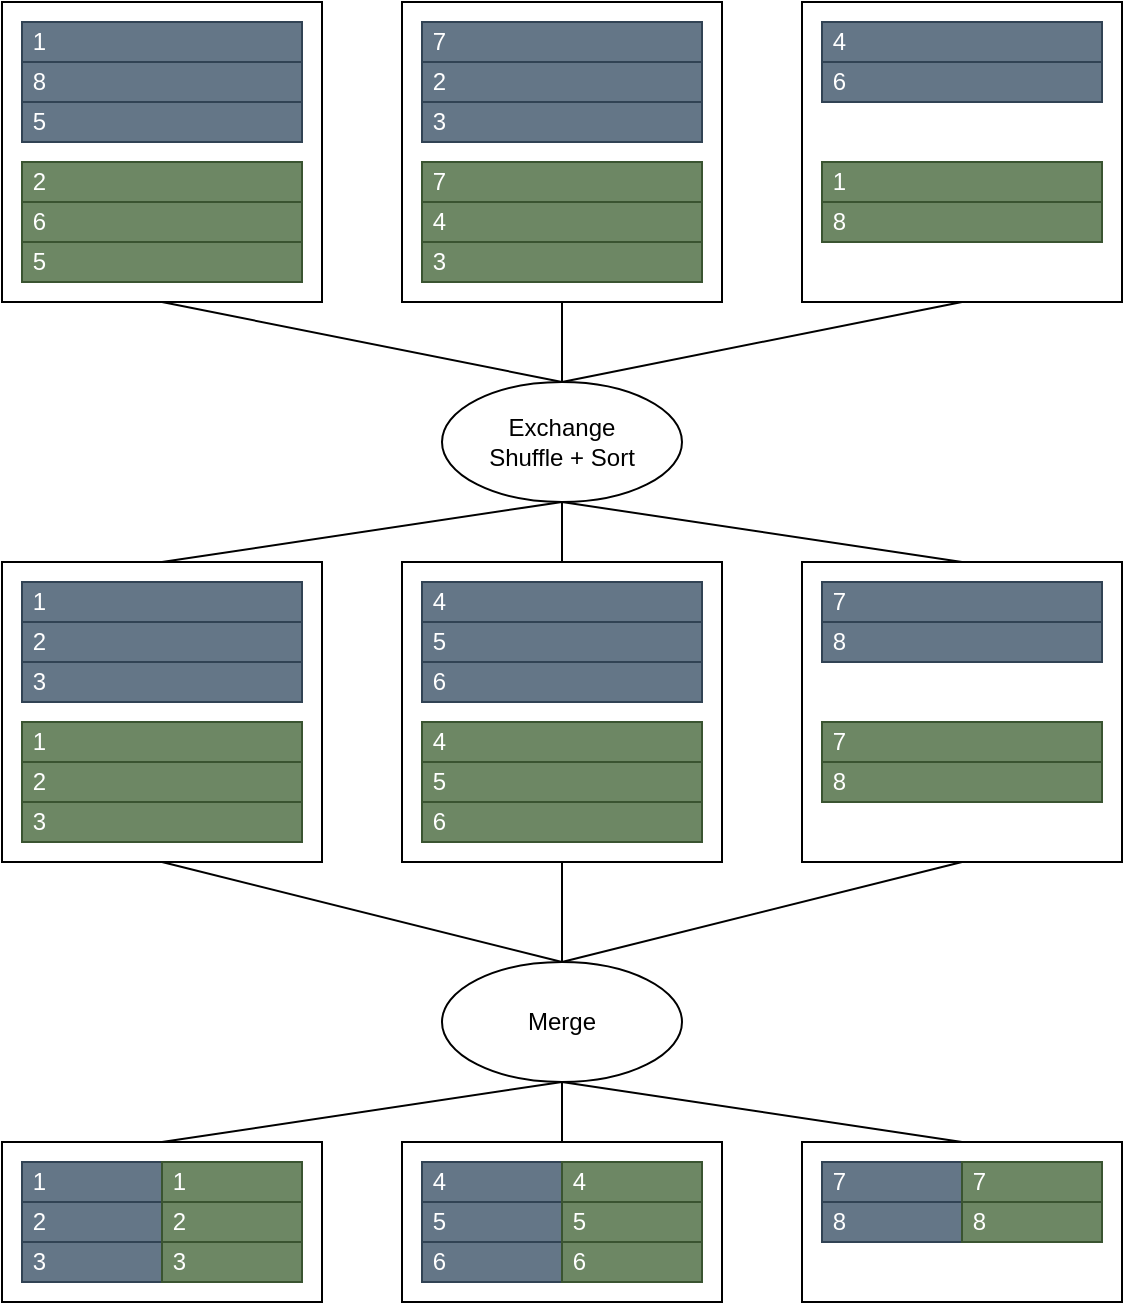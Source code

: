 <mxfile version="22.1.16" type="device">
  <diagram name="Page-1" id="3Mp0PbwUktRYAPY-RzWA">
    <mxGraphModel dx="752" dy="531" grid="1" gridSize="10" guides="1" tooltips="1" connect="1" arrows="1" fold="1" page="1" pageScale="1" pageWidth="827" pageHeight="1169" math="0" shadow="0">
      <root>
        <mxCell id="0" />
        <mxCell id="1" parent="0" />
        <mxCell id="UlQWl9-wMikR5g_MKxwP-54" style="rounded=0;orthogonalLoop=1;jettySize=auto;html=1;exitX=0.5;exitY=1;exitDx=0;exitDy=0;entryX=0.5;entryY=0;entryDx=0;entryDy=0;endArrow=none;endFill=0;" edge="1" parent="1" source="UlQWl9-wMikR5g_MKxwP-1" target="UlQWl9-wMikR5g_MKxwP-28">
          <mxGeometry relative="1" as="geometry" />
        </mxCell>
        <mxCell id="UlQWl9-wMikR5g_MKxwP-1" value="" style="rounded=0;whiteSpace=wrap;html=1;" vertex="1" parent="1">
          <mxGeometry x="40" y="40" width="160" height="150" as="geometry" />
        </mxCell>
        <mxCell id="UlQWl9-wMikR5g_MKxwP-5" value="" style="group;fillColor=#fad9d5;strokeColor=#ae4132;" vertex="1" connectable="0" parent="1">
          <mxGeometry x="50" y="50" width="140" height="60" as="geometry" />
        </mxCell>
        <mxCell id="UlQWl9-wMikR5g_MKxwP-2" value="&amp;nbsp;1" style="rounded=0;whiteSpace=wrap;html=1;align=left;fillColor=#647687;strokeColor=#314354;fontColor=#ffffff;" vertex="1" parent="UlQWl9-wMikR5g_MKxwP-5">
          <mxGeometry width="140" height="20" as="geometry" />
        </mxCell>
        <mxCell id="UlQWl9-wMikR5g_MKxwP-3" value="&amp;nbsp;8" style="rounded=0;whiteSpace=wrap;html=1;align=left;fillColor=#647687;strokeColor=#314354;fontColor=#ffffff;" vertex="1" parent="UlQWl9-wMikR5g_MKxwP-5">
          <mxGeometry y="20" width="140" height="20" as="geometry" />
        </mxCell>
        <mxCell id="UlQWl9-wMikR5g_MKxwP-4" value="&amp;nbsp;5" style="rounded=0;whiteSpace=wrap;html=1;align=left;fillColor=#647687;strokeColor=#314354;fontColor=#ffffff;" vertex="1" parent="UlQWl9-wMikR5g_MKxwP-5">
          <mxGeometry y="40" width="140" height="20" as="geometry" />
        </mxCell>
        <mxCell id="UlQWl9-wMikR5g_MKxwP-6" value="" style="group" vertex="1" connectable="0" parent="1">
          <mxGeometry x="50" y="120" width="140" height="60" as="geometry" />
        </mxCell>
        <mxCell id="UlQWl9-wMikR5g_MKxwP-7" value="&amp;nbsp;2" style="rounded=0;whiteSpace=wrap;html=1;align=left;fillColor=#6d8764;fontColor=#ffffff;strokeColor=#3A5431;" vertex="1" parent="UlQWl9-wMikR5g_MKxwP-6">
          <mxGeometry width="140" height="20" as="geometry" />
        </mxCell>
        <mxCell id="UlQWl9-wMikR5g_MKxwP-8" value="&amp;nbsp;6" style="rounded=0;whiteSpace=wrap;html=1;align=left;fillColor=#6d8764;fontColor=#ffffff;strokeColor=#3A5431;" vertex="1" parent="UlQWl9-wMikR5g_MKxwP-6">
          <mxGeometry y="20" width="140" height="20" as="geometry" />
        </mxCell>
        <mxCell id="UlQWl9-wMikR5g_MKxwP-9" value="&amp;nbsp;5" style="rounded=0;whiteSpace=wrap;html=1;align=left;fillColor=#6d8764;fontColor=#ffffff;strokeColor=#3A5431;" vertex="1" parent="UlQWl9-wMikR5g_MKxwP-6">
          <mxGeometry y="40" width="140" height="20" as="geometry" />
        </mxCell>
        <mxCell id="UlQWl9-wMikR5g_MKxwP-10" value="" style="rounded=0;whiteSpace=wrap;html=1;" vertex="1" parent="1">
          <mxGeometry x="240" y="40" width="160" height="150" as="geometry" />
        </mxCell>
        <mxCell id="UlQWl9-wMikR5g_MKxwP-11" value="" style="group" vertex="1" connectable="0" parent="1">
          <mxGeometry x="250" y="50" width="140" height="60" as="geometry" />
        </mxCell>
        <mxCell id="UlQWl9-wMikR5g_MKxwP-12" value="&amp;nbsp;7" style="rounded=0;whiteSpace=wrap;html=1;align=left;fillColor=#647687;fontColor=#ffffff;strokeColor=#314354;" vertex="1" parent="UlQWl9-wMikR5g_MKxwP-11">
          <mxGeometry width="140" height="20" as="geometry" />
        </mxCell>
        <mxCell id="UlQWl9-wMikR5g_MKxwP-13" value="&amp;nbsp;2" style="rounded=0;whiteSpace=wrap;html=1;align=left;fillColor=#647687;fontColor=#ffffff;strokeColor=#314354;" vertex="1" parent="UlQWl9-wMikR5g_MKxwP-11">
          <mxGeometry y="20" width="140" height="20" as="geometry" />
        </mxCell>
        <mxCell id="UlQWl9-wMikR5g_MKxwP-14" value="&amp;nbsp;3" style="rounded=0;whiteSpace=wrap;html=1;align=left;fillColor=#647687;fontColor=#ffffff;strokeColor=#314354;" vertex="1" parent="UlQWl9-wMikR5g_MKxwP-11">
          <mxGeometry y="40" width="140" height="20" as="geometry" />
        </mxCell>
        <mxCell id="UlQWl9-wMikR5g_MKxwP-15" value="" style="group" vertex="1" connectable="0" parent="1">
          <mxGeometry x="250" y="120" width="140" height="60" as="geometry" />
        </mxCell>
        <mxCell id="UlQWl9-wMikR5g_MKxwP-16" value="&amp;nbsp;7" style="rounded=0;whiteSpace=wrap;html=1;align=left;fillColor=#6d8764;fontColor=#ffffff;strokeColor=#3A5431;" vertex="1" parent="UlQWl9-wMikR5g_MKxwP-15">
          <mxGeometry width="140" height="20" as="geometry" />
        </mxCell>
        <mxCell id="UlQWl9-wMikR5g_MKxwP-17" value="&amp;nbsp;4" style="rounded=0;whiteSpace=wrap;html=1;align=left;fillColor=#6d8764;fontColor=#ffffff;strokeColor=#3A5431;" vertex="1" parent="UlQWl9-wMikR5g_MKxwP-15">
          <mxGeometry y="20" width="140" height="20" as="geometry" />
        </mxCell>
        <mxCell id="UlQWl9-wMikR5g_MKxwP-18" value="&amp;nbsp;3" style="rounded=0;whiteSpace=wrap;html=1;align=left;fillColor=#6d8764;fontColor=#ffffff;strokeColor=#3A5431;" vertex="1" parent="UlQWl9-wMikR5g_MKxwP-15">
          <mxGeometry y="40" width="140" height="20" as="geometry" />
        </mxCell>
        <mxCell id="UlQWl9-wMikR5g_MKxwP-19" value="" style="rounded=0;whiteSpace=wrap;html=1;" vertex="1" parent="1">
          <mxGeometry x="440" y="40" width="160" height="150" as="geometry" />
        </mxCell>
        <mxCell id="UlQWl9-wMikR5g_MKxwP-20" value="" style="group" vertex="1" connectable="0" parent="1">
          <mxGeometry x="450" y="50" width="140" height="60" as="geometry" />
        </mxCell>
        <mxCell id="UlQWl9-wMikR5g_MKxwP-21" value="&amp;nbsp;4" style="rounded=0;whiteSpace=wrap;html=1;align=left;fillColor=#647687;fontColor=#ffffff;strokeColor=#314354;" vertex="1" parent="UlQWl9-wMikR5g_MKxwP-20">
          <mxGeometry width="140" height="20" as="geometry" />
        </mxCell>
        <mxCell id="UlQWl9-wMikR5g_MKxwP-22" value="&amp;nbsp;6" style="rounded=0;whiteSpace=wrap;html=1;align=left;fillColor=#647687;fontColor=#ffffff;strokeColor=#314354;" vertex="1" parent="UlQWl9-wMikR5g_MKxwP-20">
          <mxGeometry y="20" width="140" height="20" as="geometry" />
        </mxCell>
        <mxCell id="UlQWl9-wMikR5g_MKxwP-24" value="" style="group" vertex="1" connectable="0" parent="1">
          <mxGeometry x="450" y="120" width="140" height="60" as="geometry" />
        </mxCell>
        <mxCell id="UlQWl9-wMikR5g_MKxwP-25" value="&amp;nbsp;1" style="rounded=0;whiteSpace=wrap;html=1;align=left;fillColor=#6d8764;fontColor=#ffffff;strokeColor=#3A5431;" vertex="1" parent="UlQWl9-wMikR5g_MKxwP-24">
          <mxGeometry width="140" height="20" as="geometry" />
        </mxCell>
        <mxCell id="UlQWl9-wMikR5g_MKxwP-26" value="&amp;nbsp;8" style="rounded=0;whiteSpace=wrap;html=1;align=left;fillColor=#6d8764;fontColor=#ffffff;strokeColor=#3A5431;" vertex="1" parent="UlQWl9-wMikR5g_MKxwP-24">
          <mxGeometry y="20" width="140" height="20" as="geometry" />
        </mxCell>
        <mxCell id="UlQWl9-wMikR5g_MKxwP-28" value="Exchange&lt;br&gt;Shuffle + Sort" style="ellipse;whiteSpace=wrap;html=1;" vertex="1" parent="1">
          <mxGeometry x="260" y="230" width="120" height="60" as="geometry" />
        </mxCell>
        <mxCell id="UlQWl9-wMikR5g_MKxwP-29" value="" style="rounded=0;whiteSpace=wrap;html=1;" vertex="1" parent="1">
          <mxGeometry x="40" y="320" width="160" height="150" as="geometry" />
        </mxCell>
        <mxCell id="UlQWl9-wMikR5g_MKxwP-30" value="" style="group;fillColor=#fad9d5;strokeColor=#ae4132;" vertex="1" connectable="0" parent="1">
          <mxGeometry x="50" y="330" width="140" height="60" as="geometry" />
        </mxCell>
        <mxCell id="UlQWl9-wMikR5g_MKxwP-31" value="&amp;nbsp;1" style="rounded=0;whiteSpace=wrap;html=1;align=left;fillColor=#647687;fontColor=#ffffff;strokeColor=#314354;" vertex="1" parent="UlQWl9-wMikR5g_MKxwP-30">
          <mxGeometry width="140" height="20" as="geometry" />
        </mxCell>
        <mxCell id="UlQWl9-wMikR5g_MKxwP-32" value="&amp;nbsp;2" style="rounded=0;whiteSpace=wrap;html=1;align=left;fillColor=#647687;fontColor=#ffffff;strokeColor=#314354;" vertex="1" parent="UlQWl9-wMikR5g_MKxwP-30">
          <mxGeometry y="20" width="140" height="20" as="geometry" />
        </mxCell>
        <mxCell id="UlQWl9-wMikR5g_MKxwP-33" value="&amp;nbsp;3" style="rounded=0;whiteSpace=wrap;html=1;align=left;fillColor=#647687;fontColor=#ffffff;strokeColor=#314354;" vertex="1" parent="UlQWl9-wMikR5g_MKxwP-30">
          <mxGeometry y="40" width="140" height="20" as="geometry" />
        </mxCell>
        <mxCell id="UlQWl9-wMikR5g_MKxwP-34" value="" style="group" vertex="1" connectable="0" parent="1">
          <mxGeometry x="50" y="400" width="140" height="60" as="geometry" />
        </mxCell>
        <mxCell id="UlQWl9-wMikR5g_MKxwP-35" value="&amp;nbsp;1" style="rounded=0;whiteSpace=wrap;html=1;align=left;fillColor=#6d8764;fontColor=#ffffff;strokeColor=#3A5431;" vertex="1" parent="UlQWl9-wMikR5g_MKxwP-34">
          <mxGeometry width="140" height="20" as="geometry" />
        </mxCell>
        <mxCell id="UlQWl9-wMikR5g_MKxwP-36" value="&amp;nbsp;2" style="rounded=0;whiteSpace=wrap;html=1;align=left;fillColor=#6d8764;fontColor=#ffffff;strokeColor=#3A5431;" vertex="1" parent="UlQWl9-wMikR5g_MKxwP-34">
          <mxGeometry y="20" width="140" height="20" as="geometry" />
        </mxCell>
        <mxCell id="UlQWl9-wMikR5g_MKxwP-37" value="&amp;nbsp;3" style="rounded=0;whiteSpace=wrap;html=1;align=left;fillColor=#6d8764;fontColor=#ffffff;strokeColor=#3A5431;" vertex="1" parent="UlQWl9-wMikR5g_MKxwP-34">
          <mxGeometry y="40" width="140" height="20" as="geometry" />
        </mxCell>
        <mxCell id="UlQWl9-wMikR5g_MKxwP-38" value="" style="rounded=0;whiteSpace=wrap;html=1;" vertex="1" parent="1">
          <mxGeometry x="240" y="320" width="160" height="150" as="geometry" />
        </mxCell>
        <mxCell id="UlQWl9-wMikR5g_MKxwP-39" value="" style="group" vertex="1" connectable="0" parent="1">
          <mxGeometry x="250" y="330" width="140" height="60" as="geometry" />
        </mxCell>
        <mxCell id="UlQWl9-wMikR5g_MKxwP-40" value="&amp;nbsp;4" style="rounded=0;whiteSpace=wrap;html=1;align=left;fillColor=#647687;fontColor=#ffffff;strokeColor=#314354;" vertex="1" parent="UlQWl9-wMikR5g_MKxwP-39">
          <mxGeometry width="140" height="20" as="geometry" />
        </mxCell>
        <mxCell id="UlQWl9-wMikR5g_MKxwP-41" value="&amp;nbsp;5" style="rounded=0;whiteSpace=wrap;html=1;align=left;fillColor=#647687;fontColor=#ffffff;strokeColor=#314354;" vertex="1" parent="UlQWl9-wMikR5g_MKxwP-39">
          <mxGeometry y="20" width="140" height="20" as="geometry" />
        </mxCell>
        <mxCell id="UlQWl9-wMikR5g_MKxwP-42" value="&amp;nbsp;6" style="rounded=0;whiteSpace=wrap;html=1;align=left;fillColor=#647687;fontColor=#ffffff;strokeColor=#314354;" vertex="1" parent="UlQWl9-wMikR5g_MKxwP-39">
          <mxGeometry y="40" width="140" height="20" as="geometry" />
        </mxCell>
        <mxCell id="UlQWl9-wMikR5g_MKxwP-43" value="" style="group" vertex="1" connectable="0" parent="1">
          <mxGeometry x="250" y="400" width="140" height="60" as="geometry" />
        </mxCell>
        <mxCell id="UlQWl9-wMikR5g_MKxwP-44" value="&amp;nbsp;4" style="rounded=0;whiteSpace=wrap;html=1;align=left;fillColor=#6d8764;fontColor=#ffffff;strokeColor=#3A5431;" vertex="1" parent="UlQWl9-wMikR5g_MKxwP-43">
          <mxGeometry width="140" height="20" as="geometry" />
        </mxCell>
        <mxCell id="UlQWl9-wMikR5g_MKxwP-45" value="&amp;nbsp;5" style="rounded=0;whiteSpace=wrap;html=1;align=left;fillColor=#6d8764;fontColor=#ffffff;strokeColor=#3A5431;" vertex="1" parent="UlQWl9-wMikR5g_MKxwP-43">
          <mxGeometry y="20" width="140" height="20" as="geometry" />
        </mxCell>
        <mxCell id="UlQWl9-wMikR5g_MKxwP-46" value="&amp;nbsp;6" style="rounded=0;whiteSpace=wrap;html=1;align=left;fillColor=#6d8764;fontColor=#ffffff;strokeColor=#3A5431;" vertex="1" parent="UlQWl9-wMikR5g_MKxwP-43">
          <mxGeometry y="40" width="140" height="20" as="geometry" />
        </mxCell>
        <mxCell id="UlQWl9-wMikR5g_MKxwP-47" value="" style="rounded=0;whiteSpace=wrap;html=1;" vertex="1" parent="1">
          <mxGeometry x="440" y="320" width="160" height="150" as="geometry" />
        </mxCell>
        <mxCell id="UlQWl9-wMikR5g_MKxwP-48" value="" style="group" vertex="1" connectable="0" parent="1">
          <mxGeometry x="450" y="330" width="140" height="60" as="geometry" />
        </mxCell>
        <mxCell id="UlQWl9-wMikR5g_MKxwP-49" value="&amp;nbsp;7" style="rounded=0;whiteSpace=wrap;html=1;align=left;fillColor=#647687;fontColor=#ffffff;strokeColor=#314354;" vertex="1" parent="UlQWl9-wMikR5g_MKxwP-48">
          <mxGeometry width="140" height="20" as="geometry" />
        </mxCell>
        <mxCell id="UlQWl9-wMikR5g_MKxwP-50" value="&amp;nbsp;8" style="rounded=0;whiteSpace=wrap;html=1;align=left;fillColor=#647687;fontColor=#ffffff;strokeColor=#314354;" vertex="1" parent="UlQWl9-wMikR5g_MKxwP-48">
          <mxGeometry y="20" width="140" height="20" as="geometry" />
        </mxCell>
        <mxCell id="UlQWl9-wMikR5g_MKxwP-51" value="" style="group" vertex="1" connectable="0" parent="1">
          <mxGeometry x="450" y="400" width="140" height="60" as="geometry" />
        </mxCell>
        <mxCell id="UlQWl9-wMikR5g_MKxwP-52" value="&amp;nbsp;7" style="rounded=0;whiteSpace=wrap;html=1;align=left;fillColor=#6d8764;fontColor=#ffffff;strokeColor=#3A5431;" vertex="1" parent="UlQWl9-wMikR5g_MKxwP-51">
          <mxGeometry width="140" height="20" as="geometry" />
        </mxCell>
        <mxCell id="UlQWl9-wMikR5g_MKxwP-53" value="&amp;nbsp;8" style="rounded=0;whiteSpace=wrap;html=1;align=left;fillColor=#6d8764;fontColor=#ffffff;strokeColor=#3A5431;" vertex="1" parent="UlQWl9-wMikR5g_MKxwP-51">
          <mxGeometry y="20" width="140" height="20" as="geometry" />
        </mxCell>
        <mxCell id="UlQWl9-wMikR5g_MKxwP-55" style="rounded=0;orthogonalLoop=1;jettySize=auto;html=1;exitX=0.5;exitY=0;exitDx=0;exitDy=0;entryX=0.5;entryY=1;entryDx=0;entryDy=0;endArrow=none;endFill=0;" edge="1" parent="1" source="UlQWl9-wMikR5g_MKxwP-28" target="UlQWl9-wMikR5g_MKxwP-19">
          <mxGeometry relative="1" as="geometry">
            <mxPoint x="130" y="200" as="sourcePoint" />
            <mxPoint x="330" y="240" as="targetPoint" />
          </mxGeometry>
        </mxCell>
        <mxCell id="UlQWl9-wMikR5g_MKxwP-56" style="rounded=0;orthogonalLoop=1;jettySize=auto;html=1;entryX=0.5;entryY=0;entryDx=0;entryDy=0;endArrow=none;endFill=0;" edge="1" parent="1" target="UlQWl9-wMikR5g_MKxwP-38">
          <mxGeometry relative="1" as="geometry">
            <mxPoint x="320" y="290" as="sourcePoint" />
            <mxPoint x="530" y="200" as="targetPoint" />
          </mxGeometry>
        </mxCell>
        <mxCell id="UlQWl9-wMikR5g_MKxwP-57" style="rounded=0;orthogonalLoop=1;jettySize=auto;html=1;exitX=0.5;exitY=1;exitDx=0;exitDy=0;entryX=0.5;entryY=0;entryDx=0;entryDy=0;endArrow=none;endFill=0;" edge="1" parent="1" source="UlQWl9-wMikR5g_MKxwP-28" target="UlQWl9-wMikR5g_MKxwP-29">
          <mxGeometry relative="1" as="geometry">
            <mxPoint x="340" y="250" as="sourcePoint" />
            <mxPoint x="540" y="210" as="targetPoint" />
          </mxGeometry>
        </mxCell>
        <mxCell id="UlQWl9-wMikR5g_MKxwP-58" style="rounded=0;orthogonalLoop=1;jettySize=auto;html=1;exitX=0.5;exitY=1;exitDx=0;exitDy=0;endArrow=none;endFill=0;entryX=0.5;entryY=0;entryDx=0;entryDy=0;" edge="1" parent="1" source="UlQWl9-wMikR5g_MKxwP-28" target="UlQWl9-wMikR5g_MKxwP-47">
          <mxGeometry relative="1" as="geometry">
            <mxPoint x="350" y="260" as="sourcePoint" />
            <mxPoint x="550" y="220" as="targetPoint" />
          </mxGeometry>
        </mxCell>
        <mxCell id="UlQWl9-wMikR5g_MKxwP-59" style="rounded=0;orthogonalLoop=1;jettySize=auto;html=1;exitX=0.5;exitY=0;exitDx=0;exitDy=0;entryX=0.5;entryY=1;entryDx=0;entryDy=0;endArrow=none;endFill=0;" edge="1" parent="1" source="UlQWl9-wMikR5g_MKxwP-28" target="UlQWl9-wMikR5g_MKxwP-10">
          <mxGeometry relative="1" as="geometry">
            <mxPoint x="360" y="270" as="sourcePoint" />
            <mxPoint x="560" y="230" as="targetPoint" />
          </mxGeometry>
        </mxCell>
        <mxCell id="UlQWl9-wMikR5g_MKxwP-69" value="Merge" style="ellipse;whiteSpace=wrap;html=1;" vertex="1" parent="1">
          <mxGeometry x="260" y="520" width="120" height="60" as="geometry" />
        </mxCell>
        <mxCell id="UlQWl9-wMikR5g_MKxwP-70" value="" style="rounded=0;whiteSpace=wrap;html=1;" vertex="1" parent="1">
          <mxGeometry x="40" y="610" width="160" height="80" as="geometry" />
        </mxCell>
        <mxCell id="UlQWl9-wMikR5g_MKxwP-71" value="" style="group;fillColor=#fad9d5;strokeColor=#ae4132;" vertex="1" connectable="0" parent="1">
          <mxGeometry x="50" y="620" width="70" height="60" as="geometry" />
        </mxCell>
        <mxCell id="UlQWl9-wMikR5g_MKxwP-72" value="&amp;nbsp;1" style="rounded=0;whiteSpace=wrap;html=1;align=left;fillColor=#647687;fontColor=#ffffff;strokeColor=#314354;" vertex="1" parent="UlQWl9-wMikR5g_MKxwP-71">
          <mxGeometry width="70" height="20" as="geometry" />
        </mxCell>
        <mxCell id="UlQWl9-wMikR5g_MKxwP-73" value="&amp;nbsp;2" style="rounded=0;whiteSpace=wrap;html=1;align=left;fillColor=#647687;fontColor=#ffffff;strokeColor=#314354;" vertex="1" parent="UlQWl9-wMikR5g_MKxwP-71">
          <mxGeometry y="20" width="70" height="20" as="geometry" />
        </mxCell>
        <mxCell id="UlQWl9-wMikR5g_MKxwP-74" value="&amp;nbsp;3" style="rounded=0;whiteSpace=wrap;html=1;align=left;fillColor=#647687;fontColor=#ffffff;strokeColor=#314354;" vertex="1" parent="UlQWl9-wMikR5g_MKxwP-71">
          <mxGeometry y="40" width="70" height="20" as="geometry" />
        </mxCell>
        <mxCell id="UlQWl9-wMikR5g_MKxwP-75" value="" style="group" vertex="1" connectable="0" parent="1">
          <mxGeometry x="120" y="620" width="70" height="60" as="geometry" />
        </mxCell>
        <mxCell id="UlQWl9-wMikR5g_MKxwP-76" value="&amp;nbsp;1" style="rounded=0;whiteSpace=wrap;html=1;align=left;fillColor=#6d8764;fontColor=#ffffff;strokeColor=#3A5431;" vertex="1" parent="UlQWl9-wMikR5g_MKxwP-75">
          <mxGeometry width="70" height="20" as="geometry" />
        </mxCell>
        <mxCell id="UlQWl9-wMikR5g_MKxwP-77" value="&amp;nbsp;2" style="rounded=0;whiteSpace=wrap;html=1;align=left;fillColor=#6d8764;fontColor=#ffffff;strokeColor=#3A5431;" vertex="1" parent="UlQWl9-wMikR5g_MKxwP-75">
          <mxGeometry y="20" width="70" height="20" as="geometry" />
        </mxCell>
        <mxCell id="UlQWl9-wMikR5g_MKxwP-78" value="&amp;nbsp;3" style="rounded=0;whiteSpace=wrap;html=1;align=left;fillColor=#6d8764;fontColor=#ffffff;strokeColor=#3A5431;" vertex="1" parent="UlQWl9-wMikR5g_MKxwP-75">
          <mxGeometry y="40" width="70" height="20" as="geometry" />
        </mxCell>
        <mxCell id="UlQWl9-wMikR5g_MKxwP-79" value="" style="rounded=0;whiteSpace=wrap;html=1;" vertex="1" parent="1">
          <mxGeometry x="240" y="610" width="160" height="80" as="geometry" />
        </mxCell>
        <mxCell id="UlQWl9-wMikR5g_MKxwP-80" value="" style="group" vertex="1" connectable="0" parent="1">
          <mxGeometry x="250" y="620" width="70" height="60" as="geometry" />
        </mxCell>
        <mxCell id="UlQWl9-wMikR5g_MKxwP-81" value="&amp;nbsp;4" style="rounded=0;whiteSpace=wrap;html=1;align=left;fillColor=#647687;fontColor=#ffffff;strokeColor=#314354;" vertex="1" parent="UlQWl9-wMikR5g_MKxwP-80">
          <mxGeometry width="70" height="20" as="geometry" />
        </mxCell>
        <mxCell id="UlQWl9-wMikR5g_MKxwP-82" value="&amp;nbsp;5" style="rounded=0;whiteSpace=wrap;html=1;align=left;fillColor=#647687;fontColor=#ffffff;strokeColor=#314354;" vertex="1" parent="UlQWl9-wMikR5g_MKxwP-80">
          <mxGeometry y="20" width="70" height="20" as="geometry" />
        </mxCell>
        <mxCell id="UlQWl9-wMikR5g_MKxwP-83" value="&amp;nbsp;6" style="rounded=0;whiteSpace=wrap;html=1;align=left;fillColor=#647687;fontColor=#ffffff;strokeColor=#314354;" vertex="1" parent="UlQWl9-wMikR5g_MKxwP-80">
          <mxGeometry y="40" width="70" height="20" as="geometry" />
        </mxCell>
        <mxCell id="UlQWl9-wMikR5g_MKxwP-84" value="" style="group" vertex="1" connectable="0" parent="1">
          <mxGeometry x="320" y="620" width="70" height="60" as="geometry" />
        </mxCell>
        <mxCell id="UlQWl9-wMikR5g_MKxwP-85" value="&amp;nbsp;4" style="rounded=0;whiteSpace=wrap;html=1;align=left;fillColor=#6d8764;fontColor=#ffffff;strokeColor=#3A5431;" vertex="1" parent="UlQWl9-wMikR5g_MKxwP-84">
          <mxGeometry width="70" height="20" as="geometry" />
        </mxCell>
        <mxCell id="UlQWl9-wMikR5g_MKxwP-86" value="&amp;nbsp;5" style="rounded=0;whiteSpace=wrap;html=1;align=left;fillColor=#6d8764;fontColor=#ffffff;strokeColor=#3A5431;" vertex="1" parent="UlQWl9-wMikR5g_MKxwP-84">
          <mxGeometry y="20" width="70" height="20" as="geometry" />
        </mxCell>
        <mxCell id="UlQWl9-wMikR5g_MKxwP-87" value="&amp;nbsp;6" style="rounded=0;whiteSpace=wrap;html=1;align=left;fillColor=#6d8764;fontColor=#ffffff;strokeColor=#3A5431;" vertex="1" parent="UlQWl9-wMikR5g_MKxwP-84">
          <mxGeometry y="40" width="70" height="20" as="geometry" />
        </mxCell>
        <mxCell id="UlQWl9-wMikR5g_MKxwP-88" value="" style="rounded=0;whiteSpace=wrap;html=1;" vertex="1" parent="1">
          <mxGeometry x="440" y="610" width="160" height="80" as="geometry" />
        </mxCell>
        <mxCell id="UlQWl9-wMikR5g_MKxwP-89" value="" style="group" vertex="1" connectable="0" parent="1">
          <mxGeometry x="450" y="620" width="70" height="60" as="geometry" />
        </mxCell>
        <mxCell id="UlQWl9-wMikR5g_MKxwP-90" value="&amp;nbsp;7" style="rounded=0;whiteSpace=wrap;html=1;align=left;fillColor=#647687;fontColor=#ffffff;strokeColor=#314354;" vertex="1" parent="UlQWl9-wMikR5g_MKxwP-89">
          <mxGeometry width="70" height="20" as="geometry" />
        </mxCell>
        <mxCell id="UlQWl9-wMikR5g_MKxwP-91" value="&amp;nbsp;8" style="rounded=0;whiteSpace=wrap;html=1;align=left;fillColor=#647687;fontColor=#ffffff;strokeColor=#314354;" vertex="1" parent="UlQWl9-wMikR5g_MKxwP-89">
          <mxGeometry y="20" width="70" height="20" as="geometry" />
        </mxCell>
        <mxCell id="UlQWl9-wMikR5g_MKxwP-92" value="" style="group" vertex="1" connectable="0" parent="1">
          <mxGeometry x="520" y="620" width="70" height="60" as="geometry" />
        </mxCell>
        <mxCell id="UlQWl9-wMikR5g_MKxwP-93" value="&amp;nbsp;7" style="rounded=0;whiteSpace=wrap;html=1;align=left;fillColor=#6d8764;fontColor=#ffffff;strokeColor=#3A5431;" vertex="1" parent="UlQWl9-wMikR5g_MKxwP-92">
          <mxGeometry width="70" height="20" as="geometry" />
        </mxCell>
        <mxCell id="UlQWl9-wMikR5g_MKxwP-94" value="&amp;nbsp;8" style="rounded=0;whiteSpace=wrap;html=1;align=left;fillColor=#6d8764;fontColor=#ffffff;strokeColor=#3A5431;" vertex="1" parent="UlQWl9-wMikR5g_MKxwP-92">
          <mxGeometry y="20" width="70" height="20" as="geometry" />
        </mxCell>
        <mxCell id="UlQWl9-wMikR5g_MKxwP-95" style="rounded=0;orthogonalLoop=1;jettySize=auto;html=1;entryX=0.5;entryY=0;entryDx=0;entryDy=0;endArrow=none;endFill=0;" edge="1" parent="1" target="UlQWl9-wMikR5g_MKxwP-79">
          <mxGeometry relative="1" as="geometry">
            <mxPoint x="320" y="580" as="sourcePoint" />
            <mxPoint x="530" y="490" as="targetPoint" />
          </mxGeometry>
        </mxCell>
        <mxCell id="UlQWl9-wMikR5g_MKxwP-96" style="rounded=0;orthogonalLoop=1;jettySize=auto;html=1;exitX=0.5;exitY=1;exitDx=0;exitDy=0;entryX=0.5;entryY=0;entryDx=0;entryDy=0;endArrow=none;endFill=0;" edge="1" parent="1" source="UlQWl9-wMikR5g_MKxwP-69" target="UlQWl9-wMikR5g_MKxwP-70">
          <mxGeometry relative="1" as="geometry">
            <mxPoint x="340" y="540" as="sourcePoint" />
            <mxPoint x="540" y="500" as="targetPoint" />
          </mxGeometry>
        </mxCell>
        <mxCell id="UlQWl9-wMikR5g_MKxwP-97" style="rounded=0;orthogonalLoop=1;jettySize=auto;html=1;exitX=0.5;exitY=1;exitDx=0;exitDy=0;endArrow=none;endFill=0;entryX=0.5;entryY=0;entryDx=0;entryDy=0;" edge="1" parent="1" source="UlQWl9-wMikR5g_MKxwP-69" target="UlQWl9-wMikR5g_MKxwP-88">
          <mxGeometry relative="1" as="geometry">
            <mxPoint x="350" y="550" as="sourcePoint" />
            <mxPoint x="550" y="510" as="targetPoint" />
          </mxGeometry>
        </mxCell>
        <mxCell id="UlQWl9-wMikR5g_MKxwP-98" style="rounded=0;orthogonalLoop=1;jettySize=auto;html=1;exitX=0.5;exitY=0;exitDx=0;exitDy=0;endArrow=none;endFill=0;entryX=0.5;entryY=1;entryDx=0;entryDy=0;" edge="1" parent="1" source="UlQWl9-wMikR5g_MKxwP-69" target="UlQWl9-wMikR5g_MKxwP-38">
          <mxGeometry relative="1" as="geometry">
            <mxPoint x="330" y="590" as="sourcePoint" />
            <mxPoint x="530" y="620" as="targetPoint" />
          </mxGeometry>
        </mxCell>
        <mxCell id="UlQWl9-wMikR5g_MKxwP-99" style="rounded=0;orthogonalLoop=1;jettySize=auto;html=1;exitX=0.5;exitY=0;exitDx=0;exitDy=0;endArrow=none;endFill=0;entryX=0.5;entryY=1;entryDx=0;entryDy=0;" edge="1" parent="1" source="UlQWl9-wMikR5g_MKxwP-69" target="UlQWl9-wMikR5g_MKxwP-29">
          <mxGeometry relative="1" as="geometry">
            <mxPoint x="340" y="600" as="sourcePoint" />
            <mxPoint x="540" y="630" as="targetPoint" />
          </mxGeometry>
        </mxCell>
        <mxCell id="UlQWl9-wMikR5g_MKxwP-100" style="rounded=0;orthogonalLoop=1;jettySize=auto;html=1;exitX=0.5;exitY=0;exitDx=0;exitDy=0;endArrow=none;endFill=0;entryX=0.5;entryY=1;entryDx=0;entryDy=0;" edge="1" parent="1" source="UlQWl9-wMikR5g_MKxwP-69" target="UlQWl9-wMikR5g_MKxwP-47">
          <mxGeometry relative="1" as="geometry">
            <mxPoint x="350" y="610" as="sourcePoint" />
            <mxPoint x="550" y="640" as="targetPoint" />
          </mxGeometry>
        </mxCell>
      </root>
    </mxGraphModel>
  </diagram>
</mxfile>
